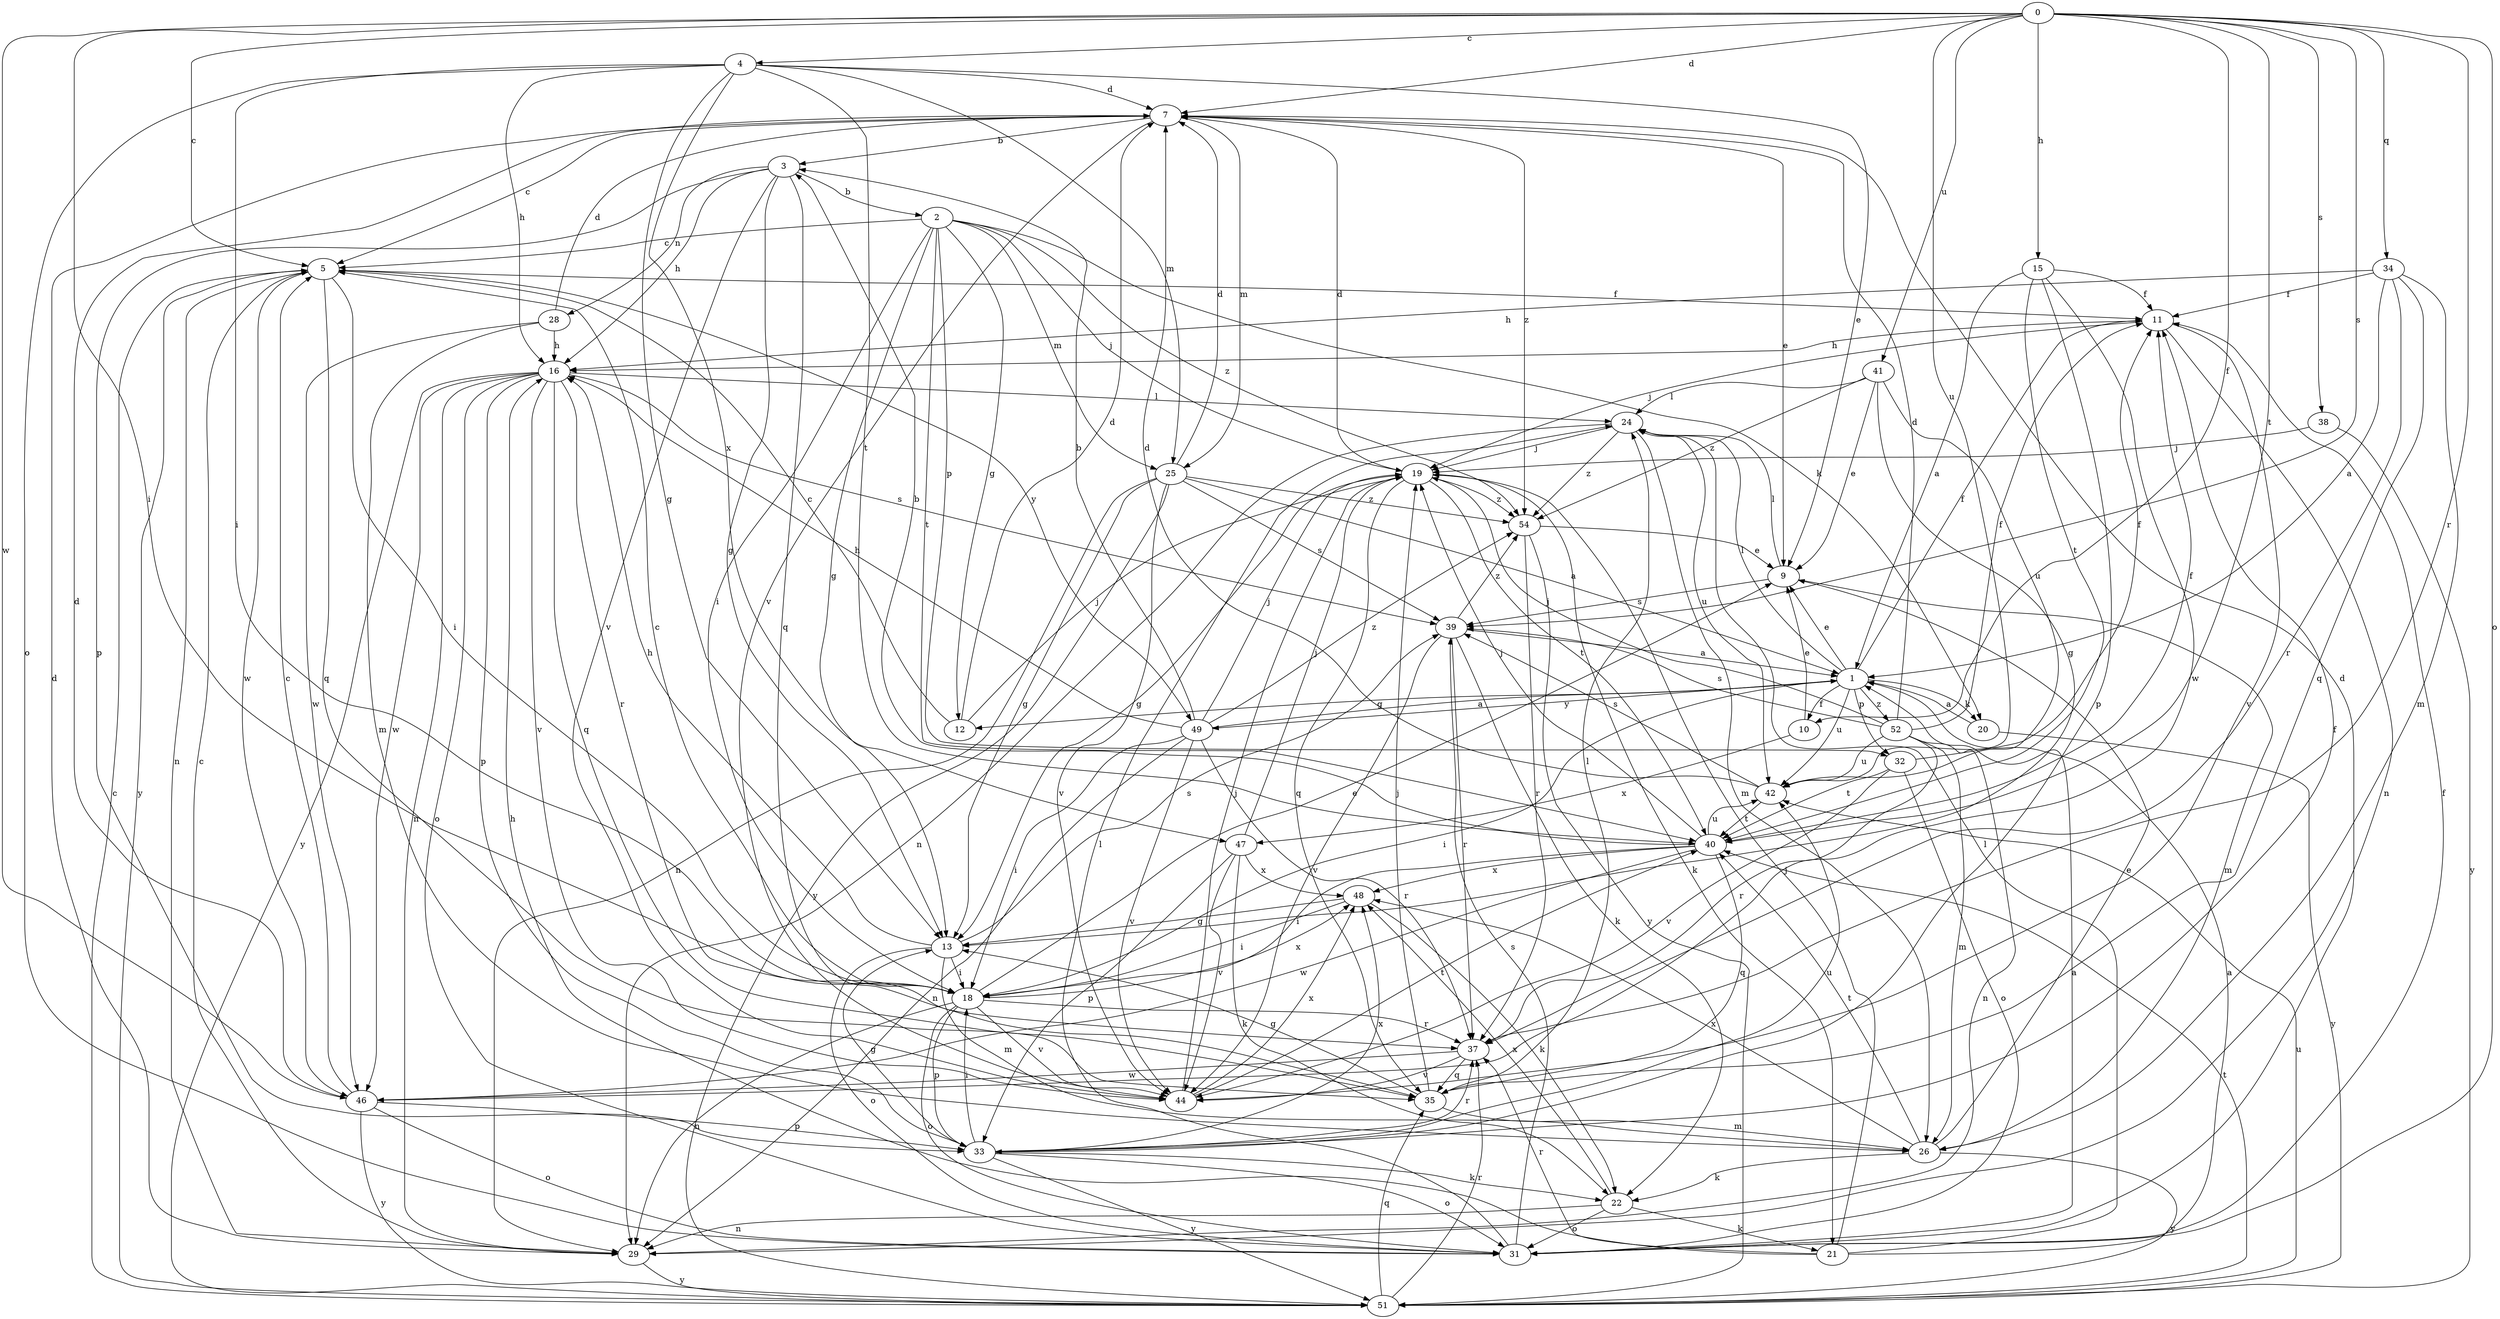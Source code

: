 strict digraph  {
0;
1;
2;
3;
4;
5;
7;
9;
10;
11;
12;
13;
15;
16;
18;
19;
20;
21;
22;
24;
25;
26;
28;
29;
31;
32;
33;
34;
35;
37;
38;
39;
40;
41;
42;
44;
46;
47;
48;
49;
51;
52;
54;
0 -> 4  [label=c];
0 -> 5  [label=c];
0 -> 7  [label=d];
0 -> 10  [label=f];
0 -> 15  [label=h];
0 -> 18  [label=i];
0 -> 31  [label=o];
0 -> 34  [label=q];
0 -> 37  [label=r];
0 -> 38  [label=s];
0 -> 39  [label=s];
0 -> 40  [label=t];
0 -> 41  [label=u];
0 -> 42  [label=u];
0 -> 46  [label=w];
1 -> 9  [label=e];
1 -> 10  [label=f];
1 -> 11  [label=f];
1 -> 12  [label=g];
1 -> 18  [label=i];
1 -> 20  [label=k];
1 -> 24  [label=l];
1 -> 32  [label=p];
1 -> 42  [label=u];
1 -> 49  [label=y];
1 -> 52  [label=z];
2 -> 5  [label=c];
2 -> 12  [label=g];
2 -> 13  [label=g];
2 -> 18  [label=i];
2 -> 19  [label=j];
2 -> 20  [label=k];
2 -> 25  [label=m];
2 -> 32  [label=p];
2 -> 40  [label=t];
2 -> 54  [label=z];
3 -> 2  [label=b];
3 -> 13  [label=g];
3 -> 16  [label=h];
3 -> 28  [label=n];
3 -> 33  [label=p];
3 -> 35  [label=q];
3 -> 44  [label=v];
4 -> 7  [label=d];
4 -> 9  [label=e];
4 -> 13  [label=g];
4 -> 16  [label=h];
4 -> 18  [label=i];
4 -> 25  [label=m];
4 -> 31  [label=o];
4 -> 40  [label=t];
4 -> 47  [label=x];
5 -> 11  [label=f];
5 -> 18  [label=i];
5 -> 29  [label=n];
5 -> 35  [label=q];
5 -> 46  [label=w];
5 -> 49  [label=y];
5 -> 51  [label=y];
7 -> 3  [label=b];
7 -> 5  [label=c];
7 -> 9  [label=e];
7 -> 25  [label=m];
7 -> 44  [label=v];
7 -> 54  [label=z];
9 -> 24  [label=l];
9 -> 26  [label=m];
9 -> 39  [label=s];
10 -> 9  [label=e];
10 -> 47  [label=x];
11 -> 16  [label=h];
11 -> 19  [label=j];
11 -> 29  [label=n];
11 -> 44  [label=v];
12 -> 5  [label=c];
12 -> 7  [label=d];
12 -> 19  [label=j];
13 -> 16  [label=h];
13 -> 18  [label=i];
13 -> 26  [label=m];
13 -> 31  [label=o];
13 -> 39  [label=s];
15 -> 1  [label=a];
15 -> 11  [label=f];
15 -> 33  [label=p];
15 -> 40  [label=t];
15 -> 46  [label=w];
16 -> 24  [label=l];
16 -> 29  [label=n];
16 -> 31  [label=o];
16 -> 33  [label=p];
16 -> 35  [label=q];
16 -> 37  [label=r];
16 -> 39  [label=s];
16 -> 44  [label=v];
16 -> 46  [label=w];
16 -> 51  [label=y];
18 -> 5  [label=c];
18 -> 9  [label=e];
18 -> 29  [label=n];
18 -> 31  [label=o];
18 -> 33  [label=p];
18 -> 37  [label=r];
18 -> 44  [label=v];
18 -> 48  [label=x];
19 -> 7  [label=d];
19 -> 13  [label=g];
19 -> 21  [label=k];
19 -> 35  [label=q];
19 -> 40  [label=t];
19 -> 54  [label=z];
20 -> 1  [label=a];
20 -> 51  [label=y];
21 -> 1  [label=a];
21 -> 16  [label=h];
21 -> 19  [label=j];
21 -> 24  [label=l];
21 -> 37  [label=r];
22 -> 21  [label=k];
22 -> 29  [label=n];
22 -> 31  [label=o];
22 -> 48  [label=x];
24 -> 19  [label=j];
24 -> 26  [label=m];
24 -> 29  [label=n];
24 -> 42  [label=u];
24 -> 54  [label=z];
25 -> 1  [label=a];
25 -> 7  [label=d];
25 -> 13  [label=g];
25 -> 29  [label=n];
25 -> 39  [label=s];
25 -> 44  [label=v];
25 -> 51  [label=y];
25 -> 54  [label=z];
26 -> 9  [label=e];
26 -> 22  [label=k];
26 -> 40  [label=t];
26 -> 48  [label=x];
26 -> 51  [label=y];
28 -> 7  [label=d];
28 -> 16  [label=h];
28 -> 26  [label=m];
28 -> 46  [label=w];
29 -> 5  [label=c];
29 -> 7  [label=d];
29 -> 51  [label=y];
31 -> 1  [label=a];
31 -> 7  [label=d];
31 -> 11  [label=f];
31 -> 24  [label=l];
31 -> 39  [label=s];
32 -> 11  [label=f];
32 -> 31  [label=o];
32 -> 40  [label=t];
32 -> 44  [label=v];
33 -> 11  [label=f];
33 -> 13  [label=g];
33 -> 18  [label=i];
33 -> 22  [label=k];
33 -> 31  [label=o];
33 -> 37  [label=r];
33 -> 42  [label=u];
33 -> 48  [label=x];
33 -> 51  [label=y];
34 -> 1  [label=a];
34 -> 11  [label=f];
34 -> 16  [label=h];
34 -> 26  [label=m];
34 -> 35  [label=q];
34 -> 37  [label=r];
35 -> 13  [label=g];
35 -> 19  [label=j];
35 -> 24  [label=l];
35 -> 26  [label=m];
37 -> 35  [label=q];
37 -> 44  [label=v];
37 -> 46  [label=w];
38 -> 19  [label=j];
38 -> 51  [label=y];
39 -> 1  [label=a];
39 -> 22  [label=k];
39 -> 37  [label=r];
39 -> 44  [label=v];
39 -> 54  [label=z];
40 -> 3  [label=b];
40 -> 11  [label=f];
40 -> 18  [label=i];
40 -> 19  [label=j];
40 -> 35  [label=q];
40 -> 42  [label=u];
40 -> 46  [label=w];
40 -> 48  [label=x];
41 -> 9  [label=e];
41 -> 13  [label=g];
41 -> 24  [label=l];
41 -> 42  [label=u];
41 -> 54  [label=z];
42 -> 7  [label=d];
42 -> 39  [label=s];
42 -> 40  [label=t];
44 -> 19  [label=j];
44 -> 40  [label=t];
44 -> 48  [label=x];
46 -> 5  [label=c];
46 -> 7  [label=d];
46 -> 31  [label=o];
46 -> 33  [label=p];
46 -> 51  [label=y];
47 -> 19  [label=j];
47 -> 22  [label=k];
47 -> 33  [label=p];
47 -> 44  [label=v];
47 -> 48  [label=x];
48 -> 13  [label=g];
48 -> 18  [label=i];
48 -> 22  [label=k];
49 -> 1  [label=a];
49 -> 3  [label=b];
49 -> 16  [label=h];
49 -> 18  [label=i];
49 -> 19  [label=j];
49 -> 29  [label=n];
49 -> 37  [label=r];
49 -> 44  [label=v];
49 -> 54  [label=z];
51 -> 5  [label=c];
51 -> 35  [label=q];
51 -> 37  [label=r];
51 -> 40  [label=t];
51 -> 42  [label=u];
52 -> 7  [label=d];
52 -> 11  [label=f];
52 -> 19  [label=j];
52 -> 26  [label=m];
52 -> 29  [label=n];
52 -> 37  [label=r];
52 -> 39  [label=s];
52 -> 42  [label=u];
54 -> 9  [label=e];
54 -> 37  [label=r];
54 -> 51  [label=y];
}
